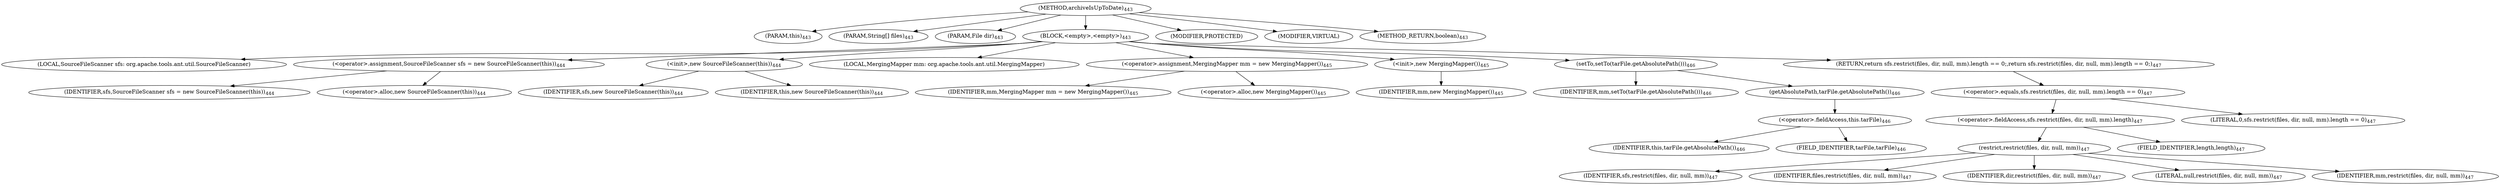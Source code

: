 digraph "archiveIsUpToDate" {  
"991" [label = <(METHOD,archiveIsUpToDate)<SUB>443</SUB>> ]
"53" [label = <(PARAM,this)<SUB>443</SUB>> ]
"992" [label = <(PARAM,String[] files)<SUB>443</SUB>> ]
"993" [label = <(PARAM,File dir)<SUB>443</SUB>> ]
"994" [label = <(BLOCK,&lt;empty&gt;,&lt;empty&gt;)<SUB>443</SUB>> ]
"55" [label = <(LOCAL,SourceFileScanner sfs: org.apache.tools.ant.util.SourceFileScanner)> ]
"995" [label = <(&lt;operator&gt;.assignment,SourceFileScanner sfs = new SourceFileScanner(this))<SUB>444</SUB>> ]
"996" [label = <(IDENTIFIER,sfs,SourceFileScanner sfs = new SourceFileScanner(this))<SUB>444</SUB>> ]
"997" [label = <(&lt;operator&gt;.alloc,new SourceFileScanner(this))<SUB>444</SUB>> ]
"998" [label = <(&lt;init&gt;,new SourceFileScanner(this))<SUB>444</SUB>> ]
"54" [label = <(IDENTIFIER,sfs,new SourceFileScanner(this))<SUB>444</SUB>> ]
"52" [label = <(IDENTIFIER,this,new SourceFileScanner(this))<SUB>444</SUB>> ]
"57" [label = <(LOCAL,MergingMapper mm: org.apache.tools.ant.util.MergingMapper)> ]
"999" [label = <(&lt;operator&gt;.assignment,MergingMapper mm = new MergingMapper())<SUB>445</SUB>> ]
"1000" [label = <(IDENTIFIER,mm,MergingMapper mm = new MergingMapper())<SUB>445</SUB>> ]
"1001" [label = <(&lt;operator&gt;.alloc,new MergingMapper())<SUB>445</SUB>> ]
"1002" [label = <(&lt;init&gt;,new MergingMapper())<SUB>445</SUB>> ]
"56" [label = <(IDENTIFIER,mm,new MergingMapper())<SUB>445</SUB>> ]
"1003" [label = <(setTo,setTo(tarFile.getAbsolutePath()))<SUB>446</SUB>> ]
"1004" [label = <(IDENTIFIER,mm,setTo(tarFile.getAbsolutePath()))<SUB>446</SUB>> ]
"1005" [label = <(getAbsolutePath,tarFile.getAbsolutePath())<SUB>446</SUB>> ]
"1006" [label = <(&lt;operator&gt;.fieldAccess,this.tarFile)<SUB>446</SUB>> ]
"1007" [label = <(IDENTIFIER,this,tarFile.getAbsolutePath())<SUB>446</SUB>> ]
"1008" [label = <(FIELD_IDENTIFIER,tarFile,tarFile)<SUB>446</SUB>> ]
"1009" [label = <(RETURN,return sfs.restrict(files, dir, null, mm).length == 0;,return sfs.restrict(files, dir, null, mm).length == 0;)<SUB>447</SUB>> ]
"1010" [label = <(&lt;operator&gt;.equals,sfs.restrict(files, dir, null, mm).length == 0)<SUB>447</SUB>> ]
"1011" [label = <(&lt;operator&gt;.fieldAccess,sfs.restrict(files, dir, null, mm).length)<SUB>447</SUB>> ]
"1012" [label = <(restrict,restrict(files, dir, null, mm))<SUB>447</SUB>> ]
"1013" [label = <(IDENTIFIER,sfs,restrict(files, dir, null, mm))<SUB>447</SUB>> ]
"1014" [label = <(IDENTIFIER,files,restrict(files, dir, null, mm))<SUB>447</SUB>> ]
"1015" [label = <(IDENTIFIER,dir,restrict(files, dir, null, mm))<SUB>447</SUB>> ]
"1016" [label = <(LITERAL,null,restrict(files, dir, null, mm))<SUB>447</SUB>> ]
"1017" [label = <(IDENTIFIER,mm,restrict(files, dir, null, mm))<SUB>447</SUB>> ]
"1018" [label = <(FIELD_IDENTIFIER,length,length)<SUB>447</SUB>> ]
"1019" [label = <(LITERAL,0,sfs.restrict(files, dir, null, mm).length == 0)<SUB>447</SUB>> ]
"1020" [label = <(MODIFIER,PROTECTED)> ]
"1021" [label = <(MODIFIER,VIRTUAL)> ]
"1022" [label = <(METHOD_RETURN,boolean)<SUB>443</SUB>> ]
  "991" -> "53" 
  "991" -> "992" 
  "991" -> "993" 
  "991" -> "994" 
  "991" -> "1020" 
  "991" -> "1021" 
  "991" -> "1022" 
  "994" -> "55" 
  "994" -> "995" 
  "994" -> "998" 
  "994" -> "57" 
  "994" -> "999" 
  "994" -> "1002" 
  "994" -> "1003" 
  "994" -> "1009" 
  "995" -> "996" 
  "995" -> "997" 
  "998" -> "54" 
  "998" -> "52" 
  "999" -> "1000" 
  "999" -> "1001" 
  "1002" -> "56" 
  "1003" -> "1004" 
  "1003" -> "1005" 
  "1005" -> "1006" 
  "1006" -> "1007" 
  "1006" -> "1008" 
  "1009" -> "1010" 
  "1010" -> "1011" 
  "1010" -> "1019" 
  "1011" -> "1012" 
  "1011" -> "1018" 
  "1012" -> "1013" 
  "1012" -> "1014" 
  "1012" -> "1015" 
  "1012" -> "1016" 
  "1012" -> "1017" 
}
